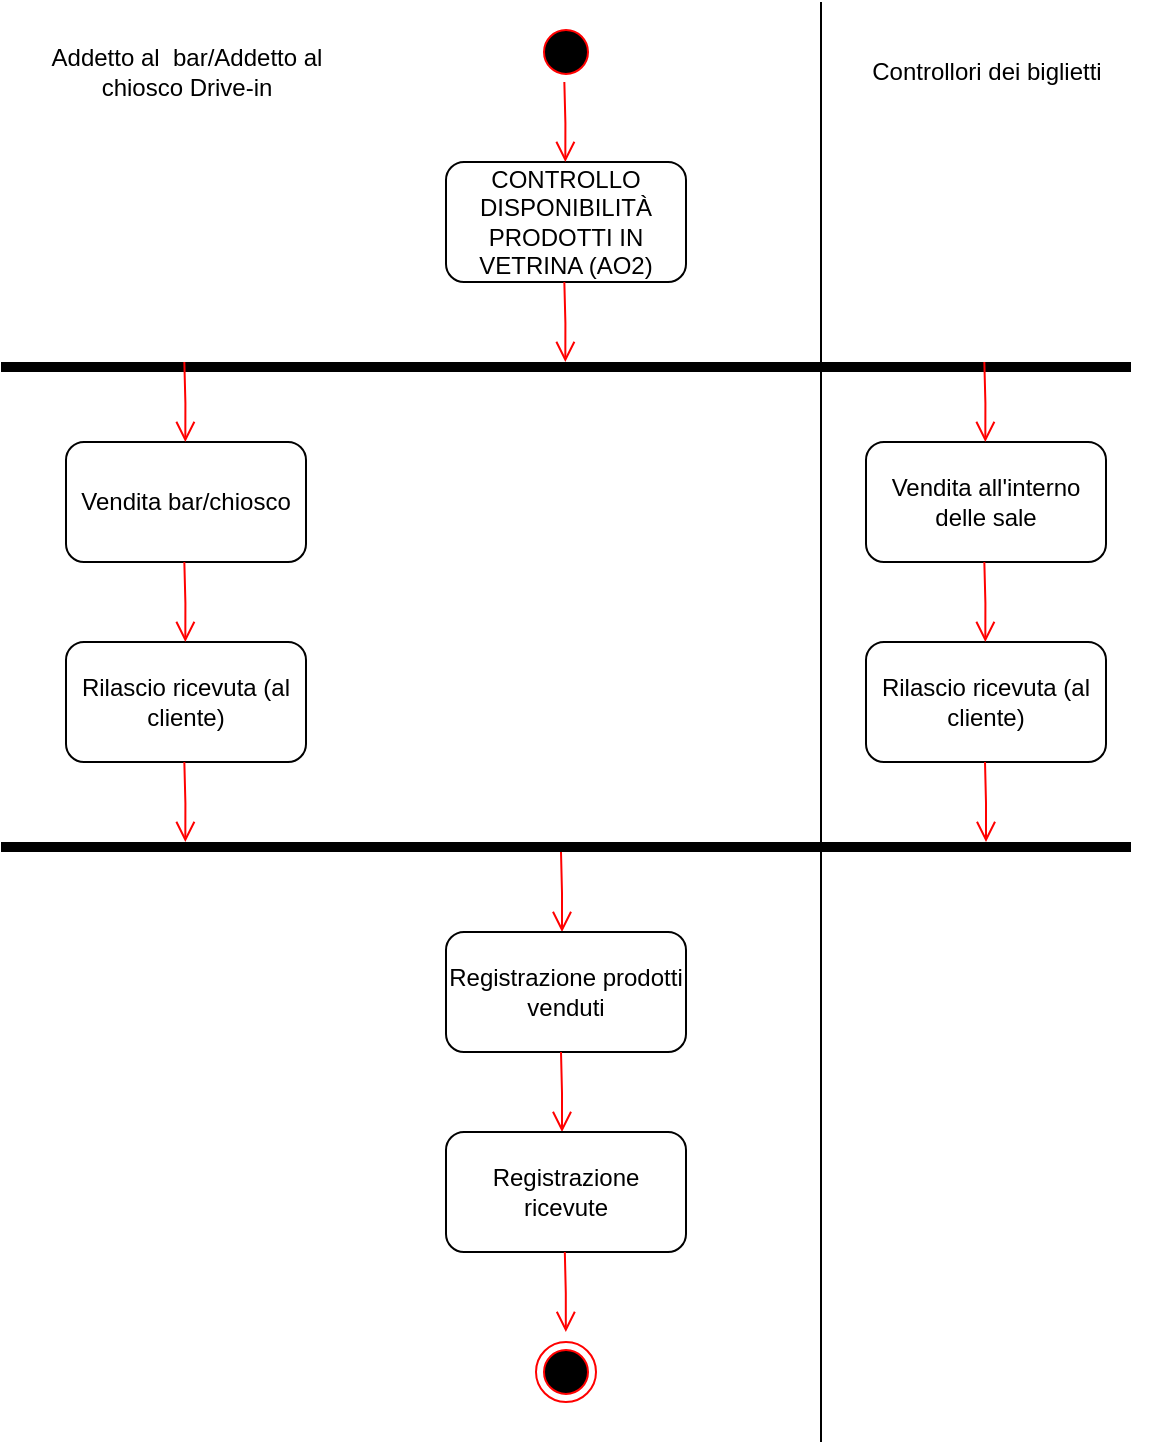 <mxfile version="21.2.3" type="device">
  <diagram id="ql5Kk59QJ9DEcHVxNvi2" name="Page-1">
    <mxGraphModel dx="712" dy="746" grid="1" gridSize="10" guides="1" tooltips="1" connect="1" arrows="1" fold="1" page="1" pageScale="1" pageWidth="827" pageHeight="1169" math="0" shadow="0">
      <root>
        <mxCell id="0" />
        <mxCell id="1" parent="0" />
        <mxCell id="ZD2BOli1PRJFR32QjBVF-1" value="" style="ellipse;html=1;shape=startState;fillColor=#000000;strokeColor=#ff0000;" parent="1" vertex="1">
          <mxGeometry x="415" y="50" width="30" height="30" as="geometry" />
        </mxCell>
        <mxCell id="ZD2BOli1PRJFR32QjBVF-3" value="" style="ellipse;html=1;shape=endState;fillColor=#000000;strokeColor=#ff0000;" parent="1" vertex="1">
          <mxGeometry x="415" y="710" width="30" height="30" as="geometry" />
        </mxCell>
        <mxCell id="ZD2BOli1PRJFR32QjBVF-4" value="CONTROLLO DISPONIBILITÀ PRODOTTI IN VETRINA (AO2)" style="rounded=1;whiteSpace=wrap;html=1;" parent="1" vertex="1">
          <mxGeometry x="370" y="120" width="120" height="60" as="geometry" />
        </mxCell>
        <mxCell id="ZD2BOli1PRJFR32QjBVF-6" value="" style="html=1;points=[];perimeter=orthogonalPerimeter;fillColor=#000000;strokeColor=none;rotation=-90;fontStyle=1" parent="1" vertex="1">
          <mxGeometry x="427.5" y="-60" width="5" height="565" as="geometry" />
        </mxCell>
        <mxCell id="qonFJEKreM-nKnoJJgmL-3" value="" style="edgeStyle=orthogonalEdgeStyle;html=1;verticalAlign=bottom;endArrow=open;endSize=8;strokeColor=#ff0000;rounded=0;" parent="1" edge="1">
          <mxGeometry relative="1" as="geometry">
            <mxPoint x="429.67" y="120" as="targetPoint" />
            <mxPoint x="429.17" y="80" as="sourcePoint" />
          </mxGeometry>
        </mxCell>
        <mxCell id="qonFJEKreM-nKnoJJgmL-11" value="Addetto al&amp;nbsp; bar/Addetto al chiosco Drive-in" style="text;html=1;strokeColor=none;fillColor=none;align=center;verticalAlign=middle;whiteSpace=wrap;rounded=0;" parent="1" vertex="1">
          <mxGeometry x="157.5" y="60" width="165" height="30" as="geometry" />
        </mxCell>
        <mxCell id="qonFJEKreM-nKnoJJgmL-34" value="Vendita bar/chiosco" style="rounded=1;whiteSpace=wrap;html=1;" parent="1" vertex="1">
          <mxGeometry x="180" y="260" width="120" height="60" as="geometry" />
        </mxCell>
        <mxCell id="qonFJEKreM-nKnoJJgmL-36" value="" style="edgeStyle=orthogonalEdgeStyle;html=1;verticalAlign=bottom;endArrow=open;endSize=8;strokeColor=#ff0000;rounded=0;" parent="1" edge="1">
          <mxGeometry relative="1" as="geometry">
            <mxPoint x="429.67" y="220" as="targetPoint" />
            <mxPoint x="429.17" y="180" as="sourcePoint" />
          </mxGeometry>
        </mxCell>
        <mxCell id="qonFJEKreM-nKnoJJgmL-37" value="" style="edgeStyle=orthogonalEdgeStyle;html=1;verticalAlign=bottom;endArrow=open;endSize=8;strokeColor=#ff0000;rounded=0;" parent="1" edge="1">
          <mxGeometry relative="1" as="geometry">
            <mxPoint x="239.67" y="260" as="targetPoint" />
            <mxPoint x="239.17" y="220" as="sourcePoint" />
          </mxGeometry>
        </mxCell>
        <mxCell id="qonFJEKreM-nKnoJJgmL-38" value="Rilascio ricevuta (al cliente)" style="rounded=1;whiteSpace=wrap;html=1;" parent="1" vertex="1">
          <mxGeometry x="180" y="360" width="120" height="60" as="geometry" />
        </mxCell>
        <mxCell id="qonFJEKreM-nKnoJJgmL-39" value="" style="edgeStyle=orthogonalEdgeStyle;html=1;verticalAlign=bottom;endArrow=open;endSize=8;strokeColor=#ff0000;rounded=0;" parent="1" edge="1">
          <mxGeometry relative="1" as="geometry">
            <mxPoint x="239.67" y="360" as="targetPoint" />
            <mxPoint x="239.17" y="320" as="sourcePoint" />
          </mxGeometry>
        </mxCell>
        <mxCell id="qonFJEKreM-nKnoJJgmL-40" value="Vendita all&#39;interno delle sale" style="rounded=1;whiteSpace=wrap;html=1;" parent="1" vertex="1">
          <mxGeometry x="580" y="260" width="120" height="60" as="geometry" />
        </mxCell>
        <mxCell id="qonFJEKreM-nKnoJJgmL-41" value="" style="edgeStyle=orthogonalEdgeStyle;html=1;verticalAlign=bottom;endArrow=open;endSize=8;strokeColor=#ff0000;rounded=0;" parent="1" edge="1">
          <mxGeometry relative="1" as="geometry">
            <mxPoint x="639.67" y="260" as="targetPoint" />
            <mxPoint x="639.17" y="220" as="sourcePoint" />
          </mxGeometry>
        </mxCell>
        <mxCell id="qonFJEKreM-nKnoJJgmL-42" value="Rilascio ricevuta (al cliente)" style="rounded=1;whiteSpace=wrap;html=1;" parent="1" vertex="1">
          <mxGeometry x="580" y="360" width="120" height="60" as="geometry" />
        </mxCell>
        <mxCell id="qonFJEKreM-nKnoJJgmL-43" value="" style="edgeStyle=orthogonalEdgeStyle;html=1;verticalAlign=bottom;endArrow=open;endSize=8;strokeColor=#ff0000;rounded=0;" parent="1" edge="1">
          <mxGeometry relative="1" as="geometry">
            <mxPoint x="639.67" y="360" as="targetPoint" />
            <mxPoint x="639.17" y="320" as="sourcePoint" />
          </mxGeometry>
        </mxCell>
        <mxCell id="qonFJEKreM-nKnoJJgmL-44" value="Controllori dei biglietti" style="text;html=1;strokeColor=none;fillColor=none;align=center;verticalAlign=middle;whiteSpace=wrap;rounded=0;" parent="1" vertex="1">
          <mxGeometry x="557.5" y="60" width="165" height="30" as="geometry" />
        </mxCell>
        <mxCell id="qonFJEKreM-nKnoJJgmL-45" value="" style="html=1;points=[];perimeter=orthogonalPerimeter;fillColor=#000000;strokeColor=none;rotation=-90;" parent="1" vertex="1">
          <mxGeometry x="427.5" y="180" width="5" height="565" as="geometry" />
        </mxCell>
        <mxCell id="qonFJEKreM-nKnoJJgmL-46" value="" style="edgeStyle=orthogonalEdgeStyle;html=1;verticalAlign=bottom;endArrow=open;endSize=8;strokeColor=#ff0000;rounded=0;" parent="1" edge="1">
          <mxGeometry relative="1" as="geometry">
            <mxPoint x="239.67" y="460" as="targetPoint" />
            <mxPoint x="239.17" y="420" as="sourcePoint" />
          </mxGeometry>
        </mxCell>
        <mxCell id="qonFJEKreM-nKnoJJgmL-47" value="" style="edgeStyle=orthogonalEdgeStyle;html=1;verticalAlign=bottom;endArrow=open;endSize=8;strokeColor=#ff0000;rounded=0;" parent="1" edge="1">
          <mxGeometry relative="1" as="geometry">
            <mxPoint x="640" y="460" as="targetPoint" />
            <mxPoint x="639.5" y="420" as="sourcePoint" />
          </mxGeometry>
        </mxCell>
        <mxCell id="qonFJEKreM-nKnoJJgmL-48" value="" style="edgeStyle=orthogonalEdgeStyle;html=1;verticalAlign=bottom;endArrow=open;endSize=8;strokeColor=#ff0000;rounded=0;" parent="1" edge="1">
          <mxGeometry relative="1" as="geometry">
            <mxPoint x="428.0" y="505" as="targetPoint" />
            <mxPoint x="427.5" y="465" as="sourcePoint" />
          </mxGeometry>
        </mxCell>
        <mxCell id="qonFJEKreM-nKnoJJgmL-53" value="Registrazione prodotti venduti" style="rounded=1;whiteSpace=wrap;html=1;" parent="1" vertex="1">
          <mxGeometry x="370" y="505" width="120" height="60" as="geometry" />
        </mxCell>
        <mxCell id="qonFJEKreM-nKnoJJgmL-54" value="" style="edgeStyle=orthogonalEdgeStyle;html=1;verticalAlign=bottom;endArrow=open;endSize=8;strokeColor=#ff0000;rounded=0;" parent="1" edge="1">
          <mxGeometry relative="1" as="geometry">
            <mxPoint x="428.0" y="605" as="targetPoint" />
            <mxPoint x="427.5" y="565" as="sourcePoint" />
          </mxGeometry>
        </mxCell>
        <mxCell id="qonFJEKreM-nKnoJJgmL-55" value="Registrazione ricevute" style="rounded=1;whiteSpace=wrap;html=1;" parent="1" vertex="1">
          <mxGeometry x="370" y="605" width="120" height="60" as="geometry" />
        </mxCell>
        <mxCell id="qonFJEKreM-nKnoJJgmL-56" value="" style="edgeStyle=orthogonalEdgeStyle;html=1;verticalAlign=bottom;endArrow=open;endSize=8;strokeColor=#ff0000;rounded=0;" parent="1" edge="1">
          <mxGeometry relative="1" as="geometry">
            <mxPoint x="429.91" y="705" as="targetPoint" />
            <mxPoint x="429.41" y="665" as="sourcePoint" />
          </mxGeometry>
        </mxCell>
        <mxCell id="qonFJEKreM-nKnoJJgmL-57" value="" style="endArrow=none;html=1;rounded=0;" parent="1" edge="1">
          <mxGeometry width="50" height="50" relative="1" as="geometry">
            <mxPoint x="557.5" y="760" as="sourcePoint" />
            <mxPoint x="557.5" y="40" as="targetPoint" />
            <Array as="points" />
          </mxGeometry>
        </mxCell>
      </root>
    </mxGraphModel>
  </diagram>
</mxfile>
